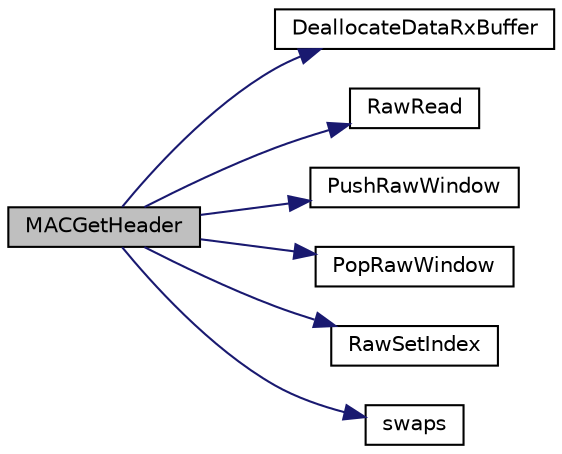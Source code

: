 digraph "MACGetHeader"
{
  edge [fontname="Helvetica",fontsize="10",labelfontname="Helvetica",labelfontsize="10"];
  node [fontname="Helvetica",fontsize="10",shape=record];
  rankdir="LR";
  Node1 [label="MACGetHeader",height=0.2,width=0.4,color="black", fillcolor="grey75", style="filled", fontcolor="black"];
  Node1 -> Node2 [color="midnightblue",fontsize="10",style="solid",fontname="Helvetica"];
  Node2 [label="DeallocateDataRxBuffer",height=0.2,width=0.4,color="black", fillcolor="white", style="filled",URL="$_w_f_raw_8h.html#a61c8aa69bc80ab5110a6b84d50bacced"];
  Node1 -> Node3 [color="midnightblue",fontsize="10",style="solid",fontname="Helvetica"];
  Node3 [label="RawRead",height=0.2,width=0.4,color="black", fillcolor="white", style="filled",URL="$_w_f_raw_8h.html#a80553d24a57673724467c812b2a00d7b"];
  Node1 -> Node4 [color="midnightblue",fontsize="10",style="solid",fontname="Helvetica"];
  Node4 [label="PushRawWindow",height=0.2,width=0.4,color="black", fillcolor="white", style="filled",URL="$_w_f_raw_8h.html#a8049404d577b086ace237d9aa6fd882e"];
  Node1 -> Node5 [color="midnightblue",fontsize="10",style="solid",fontname="Helvetica"];
  Node5 [label="PopRawWindow",height=0.2,width=0.4,color="black", fillcolor="white", style="filled",URL="$_w_f_raw_8h.html#ae50feb41702ee7a5f6ab679e87d364ba"];
  Node1 -> Node6 [color="midnightblue",fontsize="10",style="solid",fontname="Helvetica"];
  Node6 [label="RawSetIndex",height=0.2,width=0.4,color="black", fillcolor="white", style="filled",URL="$_w_f_raw_8h.html#a0992ec8558dd60d4d002ea18d557dcdc"];
  Node1 -> Node7 [color="midnightblue",fontsize="10",style="solid",fontname="Helvetica"];
  Node7 [label="swaps",height=0.2,width=0.4,color="black", fillcolor="white", style="filled",URL="$_helpers_8h.html#add09104747ab0b189bcd8137ab2458ea"];
}
